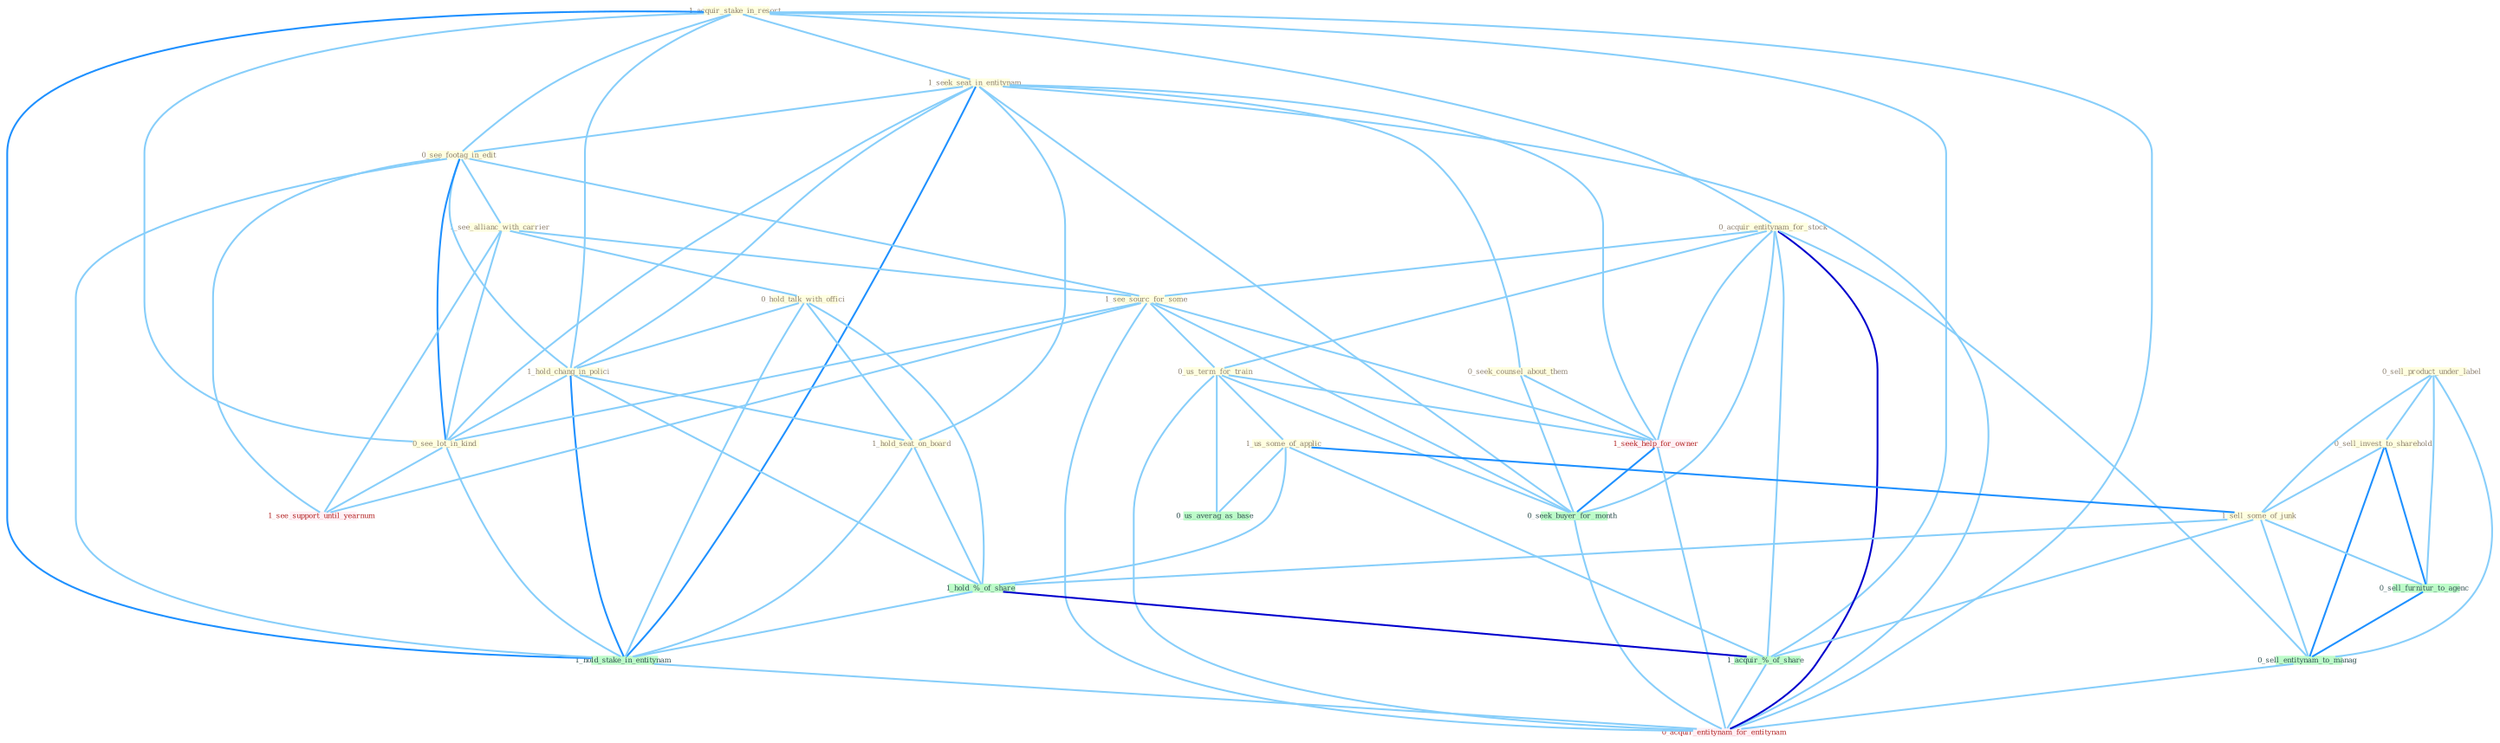 Graph G{ 
    node
    [shape=polygon,style=filled,width=.5,height=.06,color="#BDFCC9",fixedsize=true,fontsize=4,
    fontcolor="#2f4f4f"];
    {node
    [color="#ffffe0", fontcolor="#8b7d6b"] "1_acquir_stake_in_resort " "1_seek_seat_in_entitynam " "0_see_footag_in_edit " "1_see_allianc_with_carrier " "0_acquir_entitynam_for_stock " "0_hold_talk_with_offici " "1_hold_chang_in_polici " "1_see_sourc_for_some " "0_seek_counsel_about_them " "0_sell_product_under_label " "0_us_term_for_train " "1_hold_seat_on_board " "1_us_some_of_applic " "0_see_lot_in_kind " "0_sell_invest_to_sharehold " "1_sell_some_of_junk "}
{node [color="#fff0f5", fontcolor="#b22222"] "1_seek_help_for_owner " "1_see_support_until_yearnum " "0_acquir_entitynam_for_entitynam "}
edge [color="#B0E2FF"];

	"1_acquir_stake_in_resort " -- "1_seek_seat_in_entitynam " [w="1", color="#87cefa" ];
	"1_acquir_stake_in_resort " -- "0_see_footag_in_edit " [w="1", color="#87cefa" ];
	"1_acquir_stake_in_resort " -- "0_acquir_entitynam_for_stock " [w="1", color="#87cefa" ];
	"1_acquir_stake_in_resort " -- "1_hold_chang_in_polici " [w="1", color="#87cefa" ];
	"1_acquir_stake_in_resort " -- "0_see_lot_in_kind " [w="1", color="#87cefa" ];
	"1_acquir_stake_in_resort " -- "1_hold_stake_in_entitynam " [w="2", color="#1e90ff" , len=0.8];
	"1_acquir_stake_in_resort " -- "1_acquir_%_of_share " [w="1", color="#87cefa" ];
	"1_acquir_stake_in_resort " -- "0_acquir_entitynam_for_entitynam " [w="1", color="#87cefa" ];
	"1_seek_seat_in_entitynam " -- "0_see_footag_in_edit " [w="1", color="#87cefa" ];
	"1_seek_seat_in_entitynam " -- "1_hold_chang_in_polici " [w="1", color="#87cefa" ];
	"1_seek_seat_in_entitynam " -- "0_seek_counsel_about_them " [w="1", color="#87cefa" ];
	"1_seek_seat_in_entitynam " -- "1_hold_seat_on_board " [w="1", color="#87cefa" ];
	"1_seek_seat_in_entitynam " -- "0_see_lot_in_kind " [w="1", color="#87cefa" ];
	"1_seek_seat_in_entitynam " -- "1_hold_stake_in_entitynam " [w="2", color="#1e90ff" , len=0.8];
	"1_seek_seat_in_entitynam " -- "1_seek_help_for_owner " [w="1", color="#87cefa" ];
	"1_seek_seat_in_entitynam " -- "0_seek_buyer_for_month " [w="1", color="#87cefa" ];
	"1_seek_seat_in_entitynam " -- "0_acquir_entitynam_for_entitynam " [w="1", color="#87cefa" ];
	"0_see_footag_in_edit " -- "1_see_allianc_with_carrier " [w="1", color="#87cefa" ];
	"0_see_footag_in_edit " -- "1_hold_chang_in_polici " [w="1", color="#87cefa" ];
	"0_see_footag_in_edit " -- "1_see_sourc_for_some " [w="1", color="#87cefa" ];
	"0_see_footag_in_edit " -- "0_see_lot_in_kind " [w="2", color="#1e90ff" , len=0.8];
	"0_see_footag_in_edit " -- "1_hold_stake_in_entitynam " [w="1", color="#87cefa" ];
	"0_see_footag_in_edit " -- "1_see_support_until_yearnum " [w="1", color="#87cefa" ];
	"1_see_allianc_with_carrier " -- "0_hold_talk_with_offici " [w="1", color="#87cefa" ];
	"1_see_allianc_with_carrier " -- "1_see_sourc_for_some " [w="1", color="#87cefa" ];
	"1_see_allianc_with_carrier " -- "0_see_lot_in_kind " [w="1", color="#87cefa" ];
	"1_see_allianc_with_carrier " -- "1_see_support_until_yearnum " [w="1", color="#87cefa" ];
	"0_acquir_entitynam_for_stock " -- "1_see_sourc_for_some " [w="1", color="#87cefa" ];
	"0_acquir_entitynam_for_stock " -- "0_us_term_for_train " [w="1", color="#87cefa" ];
	"0_acquir_entitynam_for_stock " -- "1_seek_help_for_owner " [w="1", color="#87cefa" ];
	"0_acquir_entitynam_for_stock " -- "0_seek_buyer_for_month " [w="1", color="#87cefa" ];
	"0_acquir_entitynam_for_stock " -- "1_acquir_%_of_share " [w="1", color="#87cefa" ];
	"0_acquir_entitynam_for_stock " -- "0_sell_entitynam_to_manag " [w="1", color="#87cefa" ];
	"0_acquir_entitynam_for_stock " -- "0_acquir_entitynam_for_entitynam " [w="3", color="#0000cd" , len=0.6];
	"0_hold_talk_with_offici " -- "1_hold_chang_in_polici " [w="1", color="#87cefa" ];
	"0_hold_talk_with_offici " -- "1_hold_seat_on_board " [w="1", color="#87cefa" ];
	"0_hold_talk_with_offici " -- "1_hold_%_of_share " [w="1", color="#87cefa" ];
	"0_hold_talk_with_offici " -- "1_hold_stake_in_entitynam " [w="1", color="#87cefa" ];
	"1_hold_chang_in_polici " -- "1_hold_seat_on_board " [w="1", color="#87cefa" ];
	"1_hold_chang_in_polici " -- "0_see_lot_in_kind " [w="1", color="#87cefa" ];
	"1_hold_chang_in_polici " -- "1_hold_%_of_share " [w="1", color="#87cefa" ];
	"1_hold_chang_in_polici " -- "1_hold_stake_in_entitynam " [w="2", color="#1e90ff" , len=0.8];
	"1_see_sourc_for_some " -- "0_us_term_for_train " [w="1", color="#87cefa" ];
	"1_see_sourc_for_some " -- "0_see_lot_in_kind " [w="1", color="#87cefa" ];
	"1_see_sourc_for_some " -- "1_seek_help_for_owner " [w="1", color="#87cefa" ];
	"1_see_sourc_for_some " -- "0_seek_buyer_for_month " [w="1", color="#87cefa" ];
	"1_see_sourc_for_some " -- "1_see_support_until_yearnum " [w="1", color="#87cefa" ];
	"1_see_sourc_for_some " -- "0_acquir_entitynam_for_entitynam " [w="1", color="#87cefa" ];
	"0_seek_counsel_about_them " -- "1_seek_help_for_owner " [w="1", color="#87cefa" ];
	"0_seek_counsel_about_them " -- "0_seek_buyer_for_month " [w="1", color="#87cefa" ];
	"0_sell_product_under_label " -- "0_sell_invest_to_sharehold " [w="1", color="#87cefa" ];
	"0_sell_product_under_label " -- "1_sell_some_of_junk " [w="1", color="#87cefa" ];
	"0_sell_product_under_label " -- "0_sell_furnitur_to_agenc " [w="1", color="#87cefa" ];
	"0_sell_product_under_label " -- "0_sell_entitynam_to_manag " [w="1", color="#87cefa" ];
	"0_us_term_for_train " -- "1_us_some_of_applic " [w="1", color="#87cefa" ];
	"0_us_term_for_train " -- "1_seek_help_for_owner " [w="1", color="#87cefa" ];
	"0_us_term_for_train " -- "0_seek_buyer_for_month " [w="1", color="#87cefa" ];
	"0_us_term_for_train " -- "0_us_averag_as_base " [w="1", color="#87cefa" ];
	"0_us_term_for_train " -- "0_acquir_entitynam_for_entitynam " [w="1", color="#87cefa" ];
	"1_hold_seat_on_board " -- "1_hold_%_of_share " [w="1", color="#87cefa" ];
	"1_hold_seat_on_board " -- "1_hold_stake_in_entitynam " [w="1", color="#87cefa" ];
	"1_us_some_of_applic " -- "1_sell_some_of_junk " [w="2", color="#1e90ff" , len=0.8];
	"1_us_some_of_applic " -- "1_hold_%_of_share " [w="1", color="#87cefa" ];
	"1_us_some_of_applic " -- "1_acquir_%_of_share " [w="1", color="#87cefa" ];
	"1_us_some_of_applic " -- "0_us_averag_as_base " [w="1", color="#87cefa" ];
	"0_see_lot_in_kind " -- "1_hold_stake_in_entitynam " [w="1", color="#87cefa" ];
	"0_see_lot_in_kind " -- "1_see_support_until_yearnum " [w="1", color="#87cefa" ];
	"0_sell_invest_to_sharehold " -- "1_sell_some_of_junk " [w="1", color="#87cefa" ];
	"0_sell_invest_to_sharehold " -- "0_sell_furnitur_to_agenc " [w="2", color="#1e90ff" , len=0.8];
	"0_sell_invest_to_sharehold " -- "0_sell_entitynam_to_manag " [w="2", color="#1e90ff" , len=0.8];
	"1_sell_some_of_junk " -- "1_hold_%_of_share " [w="1", color="#87cefa" ];
	"1_sell_some_of_junk " -- "1_acquir_%_of_share " [w="1", color="#87cefa" ];
	"1_sell_some_of_junk " -- "0_sell_furnitur_to_agenc " [w="1", color="#87cefa" ];
	"1_sell_some_of_junk " -- "0_sell_entitynam_to_manag " [w="1", color="#87cefa" ];
	"1_hold_%_of_share " -- "1_hold_stake_in_entitynam " [w="1", color="#87cefa" ];
	"1_hold_%_of_share " -- "1_acquir_%_of_share " [w="3", color="#0000cd" , len=0.6];
	"1_hold_stake_in_entitynam " -- "0_acquir_entitynam_for_entitynam " [w="1", color="#87cefa" ];
	"1_seek_help_for_owner " -- "0_seek_buyer_for_month " [w="2", color="#1e90ff" , len=0.8];
	"1_seek_help_for_owner " -- "0_acquir_entitynam_for_entitynam " [w="1", color="#87cefa" ];
	"0_seek_buyer_for_month " -- "0_acquir_entitynam_for_entitynam " [w="1", color="#87cefa" ];
	"1_acquir_%_of_share " -- "0_acquir_entitynam_for_entitynam " [w="1", color="#87cefa" ];
	"0_sell_furnitur_to_agenc " -- "0_sell_entitynam_to_manag " [w="2", color="#1e90ff" , len=0.8];
	"0_sell_entitynam_to_manag " -- "0_acquir_entitynam_for_entitynam " [w="1", color="#87cefa" ];
}